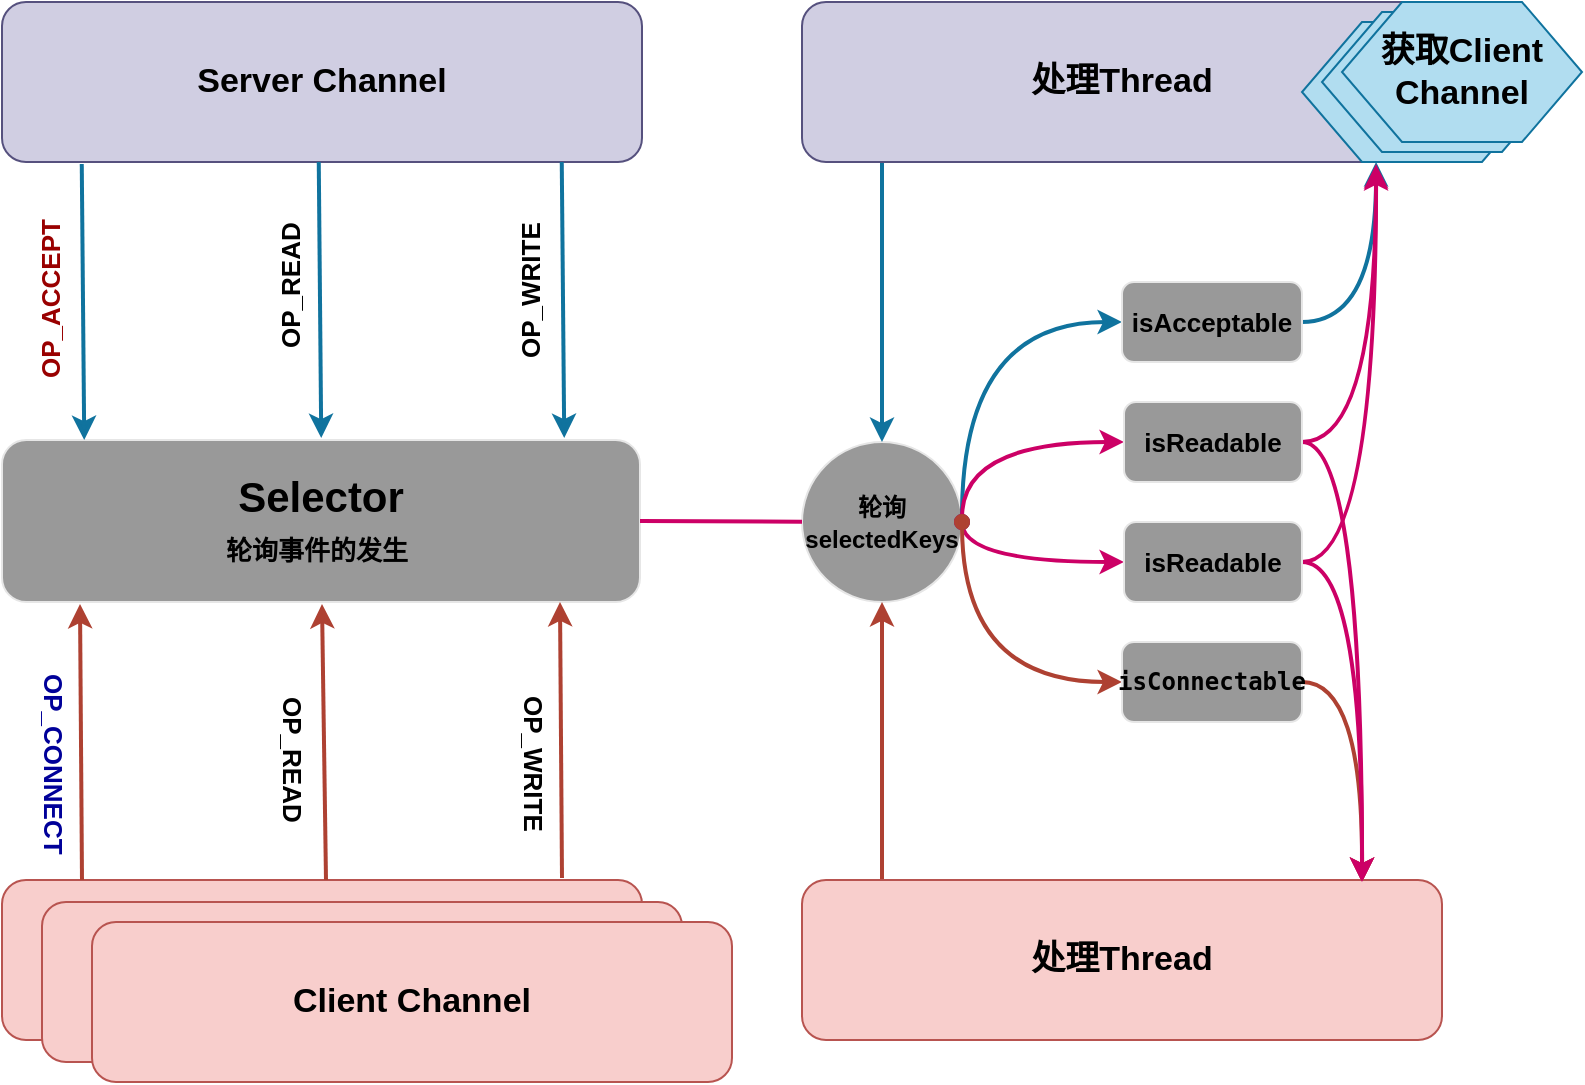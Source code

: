 <mxfile version="12.2.9" type="github" pages="1">
  <diagram id="OdHOOhYmZbZpa80g2KKO" name="Page-1">
    <mxGraphModel dx="1391" dy="641" grid="1" gridSize="10" guides="1" tooltips="1" connect="1" arrows="1" fold="1" page="1" pageScale="1" pageWidth="827" pageHeight="1169" math="0" shadow="0">
      <root>
        <mxCell id="0"/>
        <mxCell id="1" parent="0"/>
        <mxCell id="CJHnajEqTu75ODsMof4P-1" value="&lt;span style=&quot;font-size: 17px&quot;&gt;&lt;b&gt;Server&amp;nbsp;Channel&lt;br&gt;&lt;/b&gt;&lt;/span&gt;" style="rounded=1;whiteSpace=wrap;html=1;fillColor=#d0cee2;strokeColor=#56517e;" vertex="1" parent="1">
          <mxGeometry x="20" y="20" width="320" height="80" as="geometry"/>
        </mxCell>
        <mxCell id="CJHnajEqTu75ODsMof4P-2" value="OP_ACCEPT" style="text;html=1;fontSize=13;fontStyle=1;horizontal=0;fontColor=#990000;" vertex="1" parent="1">
          <mxGeometry x="30" y="180" width="150" height="30" as="geometry"/>
        </mxCell>
        <mxCell id="CJHnajEqTu75ODsMof4P-3" value="&lt;b&gt;&lt;font style=&quot;font-size: 21px&quot;&gt;Selector&lt;br&gt;&lt;br&gt;&lt;/font&gt;&lt;/b&gt;" style="rounded=1;whiteSpace=wrap;html=1;strokeColor=#E6E6E6;fillColor=#999999;fontSize=13;" vertex="1" parent="1">
          <mxGeometry x="20" y="239" width="319" height="81" as="geometry"/>
        </mxCell>
        <mxCell id="CJHnajEqTu75ODsMof4P-4" value="轮询事件的发生" style="text;html=1;fontSize=13;fontStyle=1" vertex="1" parent="1">
          <mxGeometry x="130" y="279.5" width="100" height="30" as="geometry"/>
        </mxCell>
        <mxCell id="CJHnajEqTu75ODsMof4P-5" value="" style="endArrow=classic;html=1;strokeColor=#10739e;strokeWidth=2;fontSize=13;exitX=0.034;exitY=1;exitDx=0;exitDy=0;exitPerimeter=0;entryX=0.038;entryY=-0.012;entryDx=0;entryDy=0;entryPerimeter=0;fillColor=#b1ddf0;" edge="1" parent="1">
          <mxGeometry width="50" height="50" relative="1" as="geometry">
            <mxPoint x="59.88" y="101" as="sourcePoint"/>
            <mxPoint x="61.122" y="239.028" as="targetPoint"/>
          </mxGeometry>
        </mxCell>
        <mxCell id="CJHnajEqTu75ODsMof4P-6" value="" style="endArrow=classic;html=1;strokeColor=#10739e;strokeWidth=2;fontSize=13;exitX=0.034;exitY=1;exitDx=0;exitDy=0;exitPerimeter=0;entryX=0.038;entryY=-0.012;entryDx=0;entryDy=0;entryPerimeter=0;fillColor=#b1ddf0;" edge="1" parent="1">
          <mxGeometry width="50" height="50" relative="1" as="geometry">
            <mxPoint x="178.38" y="100" as="sourcePoint"/>
            <mxPoint x="179.622" y="238.028" as="targetPoint"/>
          </mxGeometry>
        </mxCell>
        <mxCell id="CJHnajEqTu75ODsMof4P-7" value="" style="endArrow=classic;html=1;strokeColor=#10739e;strokeWidth=2;fontSize=13;exitX=0.034;exitY=1;exitDx=0;exitDy=0;exitPerimeter=0;entryX=0.038;entryY=-0.012;entryDx=0;entryDy=0;entryPerimeter=0;fillColor=#b1ddf0;" edge="1" parent="1">
          <mxGeometry width="50" height="50" relative="1" as="geometry">
            <mxPoint x="299.88" y="100" as="sourcePoint"/>
            <mxPoint x="301.122" y="238.028" as="targetPoint"/>
          </mxGeometry>
        </mxCell>
        <mxCell id="CJHnajEqTu75ODsMof4P-8" value="OP_READ" style="text;html=1;fontSize=13;fontStyle=1;horizontal=0;" vertex="1" parent="1">
          <mxGeometry x="150" y="165" width="150" height="30" as="geometry"/>
        </mxCell>
        <mxCell id="CJHnajEqTu75ODsMof4P-9" value="OP_WRITE" style="text;html=1;fontSize=13;fontStyle=1;horizontal=0;" vertex="1" parent="1">
          <mxGeometry x="270" y="170" width="150" height="30" as="geometry"/>
        </mxCell>
        <mxCell id="CJHnajEqTu75ODsMof4P-10" style="edgeStyle=orthogonalEdgeStyle;curved=1;rounded=0;orthogonalLoop=1;jettySize=auto;html=1;entryX=0;entryY=0.5;entryDx=0;entryDy=0;startArrow=none;startFill=0;endArrow=classic;endFill=1;strokeColor=#CC0066;strokeWidth=2;fontSize=13;fontColor=#990000;" edge="1" parent="1" target="CJHnajEqTu75ODsMof4P-36">
          <mxGeometry relative="1" as="geometry">
            <mxPoint x="500" y="280" as="sourcePoint"/>
            <Array as="points">
              <mxPoint x="500" y="300"/>
            </Array>
          </mxGeometry>
        </mxCell>
        <mxCell id="CJHnajEqTu75ODsMof4P-11" value="&lt;span style=&quot;text-align: left&quot;&gt;&lt;b&gt;&lt;font style=&quot;font-size: 12px&quot;&gt;轮询&lt;br&gt;selectedKeys&lt;/font&gt;&lt;/b&gt;&lt;/span&gt;" style="ellipse;whiteSpace=wrap;html=1;aspect=fixed;strokeColor=#E6E6E6;fillColor=#999999;fontSize=13;" vertex="1" parent="1">
          <mxGeometry x="420" y="240" width="80" height="80" as="geometry"/>
        </mxCell>
        <mxCell id="CJHnajEqTu75ODsMof4P-12" value="" style="endArrow=none;html=1;strokeColor=#CC0066;strokeWidth=2;fontSize=13;exitX=1;exitY=0.5;exitDx=0;exitDy=0;" edge="1" parent="1" source="CJHnajEqTu75ODsMof4P-3" target="CJHnajEqTu75ODsMof4P-11">
          <mxGeometry width="50" height="50" relative="1" as="geometry">
            <mxPoint x="380" y="290" as="sourcePoint"/>
            <mxPoint x="430" y="240" as="targetPoint"/>
          </mxGeometry>
        </mxCell>
        <mxCell id="CJHnajEqTu75ODsMof4P-13" style="edgeStyle=orthogonalEdgeStyle;curved=1;rounded=0;orthogonalLoop=1;jettySize=auto;html=1;exitX=0;exitY=0.5;exitDx=0;exitDy=0;entryX=1;entryY=0.5;entryDx=0;entryDy=0;startArrow=classic;startFill=1;endArrow=oval;endFill=1;strokeColor=#10739e;strokeWidth=2;fontSize=13;fillColor=#b1ddf0;" edge="1" parent="1" source="CJHnajEqTu75ODsMof4P-15" target="CJHnajEqTu75ODsMof4P-11">
          <mxGeometry relative="1" as="geometry">
            <Array as="points">
              <mxPoint x="500" y="180"/>
            </Array>
          </mxGeometry>
        </mxCell>
        <mxCell id="CJHnajEqTu75ODsMof4P-14" style="edgeStyle=orthogonalEdgeStyle;curved=1;rounded=0;orthogonalLoop=1;jettySize=auto;html=1;exitX=1;exitY=0.5;exitDx=0;exitDy=0;startArrow=none;startFill=0;endArrow=classic;endFill=1;strokeColor=#10739e;strokeWidth=2;fontSize=13;entryX=0.897;entryY=1;entryDx=0;entryDy=0;entryPerimeter=0;fillColor=#b1ddf0;" edge="1" parent="1" source="CJHnajEqTu75ODsMof4P-15" target="CJHnajEqTu75ODsMof4P-25">
          <mxGeometry relative="1" as="geometry">
            <mxPoint x="710" y="100" as="targetPoint"/>
            <Array as="points">
              <mxPoint x="707" y="180"/>
            </Array>
          </mxGeometry>
        </mxCell>
        <mxCell id="CJHnajEqTu75ODsMof4P-15" value="&lt;b&gt;isAcceptable&lt;/b&gt;" style="rounded=1;whiteSpace=wrap;html=1;strokeColor=#E6E6E6;fillColor=#999999;fontSize=13;" vertex="1" parent="1">
          <mxGeometry x="580" y="160" width="90" height="40" as="geometry"/>
        </mxCell>
        <mxCell id="CJHnajEqTu75ODsMof4P-16" style="edgeStyle=orthogonalEdgeStyle;curved=1;rounded=0;orthogonalLoop=1;jettySize=auto;html=1;exitX=0;exitY=0.5;exitDx=0;exitDy=0;startArrow=classic;startFill=1;endArrow=oval;endFill=1;strokeColor=#CC0066;strokeWidth=2;fontSize=13;" edge="1" parent="1" source="CJHnajEqTu75ODsMof4P-19">
          <mxGeometry relative="1" as="geometry">
            <mxPoint x="500" y="280" as="targetPoint"/>
          </mxGeometry>
        </mxCell>
        <mxCell id="CJHnajEqTu75ODsMof4P-17" style="edgeStyle=orthogonalEdgeStyle;curved=1;rounded=0;orthogonalLoop=1;jettySize=auto;html=1;exitX=1;exitY=0.5;exitDx=0;exitDy=0;startArrow=none;startFill=0;endArrow=classic;endFill=1;strokeColor=#CC0066;strokeWidth=2;fontSize=13;entryX=0.897;entryY=1.013;entryDx=0;entryDy=0;entryPerimeter=0;" edge="1" parent="1" source="CJHnajEqTu75ODsMof4P-19" target="CJHnajEqTu75ODsMof4P-25">
          <mxGeometry relative="1" as="geometry">
            <mxPoint x="710" y="110" as="targetPoint"/>
            <Array as="points">
              <mxPoint x="707" y="240"/>
            </Array>
          </mxGeometry>
        </mxCell>
        <mxCell id="CJHnajEqTu75ODsMof4P-18" style="edgeStyle=orthogonalEdgeStyle;curved=1;rounded=0;orthogonalLoop=1;jettySize=auto;html=1;exitX=1;exitY=0.5;exitDx=0;exitDy=0;entryX=0.875;entryY=0.013;entryDx=0;entryDy=0;entryPerimeter=0;startArrow=none;startFill=0;endArrow=classic;endFill=1;strokeColor=#CC0066;strokeWidth=2;fontSize=13;fontColor=#990000;" edge="1" parent="1" source="CJHnajEqTu75ODsMof4P-19" target="CJHnajEqTu75ODsMof4P-34">
          <mxGeometry relative="1" as="geometry">
            <Array as="points">
              <mxPoint x="700" y="240"/>
            </Array>
          </mxGeometry>
        </mxCell>
        <mxCell id="CJHnajEqTu75ODsMof4P-19" value="&lt;b&gt;isReadable&lt;/b&gt;" style="rounded=1;whiteSpace=wrap;html=1;strokeColor=#E6E6E6;fillColor=#999999;fontSize=13;" vertex="1" parent="1">
          <mxGeometry x="581" y="220" width="89" height="40" as="geometry"/>
        </mxCell>
        <mxCell id="CJHnajEqTu75ODsMof4P-20" style="edgeStyle=orthogonalEdgeStyle;curved=1;rounded=0;orthogonalLoop=1;jettySize=auto;html=1;exitX=0;exitY=0.5;exitDx=0;exitDy=0;startArrow=classic;startFill=1;endArrow=oval;endFill=1;strokeColor=#ae4132;strokeWidth=2;fontSize=13;fillColor=#fad9d5;" edge="1" parent="1" source="CJHnajEqTu75ODsMof4P-23">
          <mxGeometry relative="1" as="geometry">
            <mxPoint x="500" y="280" as="targetPoint"/>
          </mxGeometry>
        </mxCell>
        <mxCell id="CJHnajEqTu75ODsMof4P-21" style="edgeStyle=orthogonalEdgeStyle;curved=1;rounded=0;orthogonalLoop=1;jettySize=auto;html=1;exitX=1;exitY=0.5;exitDx=0;exitDy=0;startArrow=none;startFill=0;endArrow=classic;endFill=1;strokeColor=#CC0066;strokeWidth=2;fontSize=13;entryX=0.897;entryY=1.025;entryDx=0;entryDy=0;entryPerimeter=0;" edge="1" parent="1" source="CJHnajEqTu75ODsMof4P-36" target="CJHnajEqTu75ODsMof4P-25">
          <mxGeometry relative="1" as="geometry">
            <mxPoint x="710" y="100" as="targetPoint"/>
            <Array as="points">
              <mxPoint x="707" y="300"/>
            </Array>
          </mxGeometry>
        </mxCell>
        <mxCell id="CJHnajEqTu75ODsMof4P-22" style="edgeStyle=orthogonalEdgeStyle;curved=1;rounded=0;orthogonalLoop=1;jettySize=auto;html=1;exitX=1;exitY=0.5;exitDx=0;exitDy=0;startArrow=none;startFill=0;endArrow=classic;endFill=1;strokeColor=#ae4132;strokeWidth=2;fontSize=13;fontColor=#990000;fillColor=#fad9d5;" edge="1" parent="1" source="CJHnajEqTu75ODsMof4P-23">
          <mxGeometry relative="1" as="geometry">
            <mxPoint x="700" y="460" as="targetPoint"/>
          </mxGeometry>
        </mxCell>
        <mxCell id="CJHnajEqTu75ODsMof4P-23" value="&lt;pre class=&quot;prettyprint&quot; style=&quot;margin-top: 0px ; margin-bottom: 0px ; padding: 0px ; white-space: pre-wrap ; overflow-wrap: break-word ; font-size: 12px ; text-align: left&quot;&gt;isConnectable&lt;/pre&gt;" style="rounded=1;whiteSpace=wrap;html=1;strokeColor=#E6E6E6;fillColor=#999999;fontSize=13;fontStyle=1" vertex="1" parent="1">
          <mxGeometry x="580" y="340" width="90" height="40" as="geometry"/>
        </mxCell>
        <mxCell id="CJHnajEqTu75ODsMof4P-24" style="edgeStyle=orthogonalEdgeStyle;curved=1;rounded=0;orthogonalLoop=1;jettySize=auto;html=1;exitX=0.125;exitY=1;exitDx=0;exitDy=0;entryX=0.5;entryY=0;entryDx=0;entryDy=0;startArrow=none;startFill=0;endArrow=classic;endFill=1;strokeColor=#10739e;strokeWidth=2;fontSize=13;fontColor=#990000;exitPerimeter=0;fillColor=#b1ddf0;" edge="1" parent="1" source="CJHnajEqTu75ODsMof4P-25" target="CJHnajEqTu75ODsMof4P-11">
          <mxGeometry relative="1" as="geometry"/>
        </mxCell>
        <mxCell id="CJHnajEqTu75ODsMof4P-25" value="&lt;span style=&quot;font-size: 17px&quot;&gt;&lt;b&gt;处理Thread&lt;br&gt;&lt;/b&gt;&lt;/span&gt;" style="rounded=1;whiteSpace=wrap;html=1;fillColor=#d0cee2;strokeColor=#56517e;" vertex="1" parent="1">
          <mxGeometry x="420" y="20" width="320" height="80" as="geometry"/>
        </mxCell>
        <mxCell id="CJHnajEqTu75ODsMof4P-26" value="&lt;span style=&quot;font-size: 17px&quot;&gt;&lt;b&gt;Client Channel&lt;br&gt;&lt;/b&gt;&lt;/span&gt;" style="rounded=1;whiteSpace=wrap;html=1;fillColor=#f8cecc;strokeColor=#b85450;rotation=0;" vertex="1" parent="1">
          <mxGeometry x="20" y="459" width="320" height="80" as="geometry"/>
        </mxCell>
        <mxCell id="CJHnajEqTu75ODsMof4P-27" value="OP_CONNECT" style="text;html=1;fontSize=13;fontStyle=1;horizontal=0;rotation=-180;fontColor=#000099;" vertex="1" parent="1">
          <mxGeometry x="20" y="354" width="40" height="30" as="geometry"/>
        </mxCell>
        <mxCell id="CJHnajEqTu75ODsMof4P-28" value="" style="endArrow=classic;html=1;strokeColor=#ae4132;strokeWidth=2;fontSize=13;exitX=0.034;exitY=1;exitDx=0;exitDy=0;exitPerimeter=0;entryX=0.038;entryY=-0.012;entryDx=0;entryDy=0;entryPerimeter=0;fillColor=#fad9d5;" edge="1" parent="1">
          <mxGeometry width="50" height="50" relative="1" as="geometry">
            <mxPoint x="300" y="458" as="sourcePoint"/>
            <mxPoint x="299" y="320" as="targetPoint"/>
          </mxGeometry>
        </mxCell>
        <mxCell id="CJHnajEqTu75ODsMof4P-29" value="" style="endArrow=classic;html=1;strokeColor=#ae4132;strokeWidth=2;fontSize=13;exitX=0.034;exitY=1;exitDx=0;exitDy=0;exitPerimeter=0;entryX=0.038;entryY=-0.012;entryDx=0;entryDy=0;entryPerimeter=0;fillColor=#fad9d5;" edge="1" parent="1">
          <mxGeometry width="50" height="50" relative="1" as="geometry">
            <mxPoint x="182" y="459" as="sourcePoint"/>
            <mxPoint x="180" y="321" as="targetPoint"/>
          </mxGeometry>
        </mxCell>
        <mxCell id="CJHnajEqTu75ODsMof4P-30" value="" style="endArrow=classic;html=1;strokeColor=#ae4132;strokeWidth=2;fontSize=13;exitX=0.034;exitY=1;exitDx=0;exitDy=0;exitPerimeter=0;entryX=0.038;entryY=-0.012;entryDx=0;entryDy=0;entryPerimeter=0;fillColor=#fad9d5;" edge="1" parent="1">
          <mxGeometry width="50" height="50" relative="1" as="geometry">
            <mxPoint x="60" y="459" as="sourcePoint"/>
            <mxPoint x="59" y="321" as="targetPoint"/>
          </mxGeometry>
        </mxCell>
        <mxCell id="CJHnajEqTu75ODsMof4P-31" value="OP_READ" style="text;html=1;fontSize=13;fontStyle=1;horizontal=0;rotation=-180;" vertex="1" parent="1">
          <mxGeometry x="29.5" y="365" width="150" height="30" as="geometry"/>
        </mxCell>
        <mxCell id="CJHnajEqTu75ODsMof4P-32" value="OP_WRITE" style="text;html=1;fontSize=13;fontStyle=1;horizontal=0;rotation=-180;" vertex="1" parent="1">
          <mxGeometry x="150" y="365" width="150" height="30" as="geometry"/>
        </mxCell>
        <mxCell id="CJHnajEqTu75ODsMof4P-33" style="edgeStyle=orthogonalEdgeStyle;curved=1;rounded=0;orthogonalLoop=1;jettySize=auto;html=1;exitX=0.125;exitY=0;exitDx=0;exitDy=0;entryX=0.5;entryY=1;entryDx=0;entryDy=0;startArrow=none;startFill=0;endArrow=classic;endFill=1;strokeColor=#ae4132;strokeWidth=2;fontSize=13;fontColor=#990000;exitPerimeter=0;fillColor=#fad9d5;" edge="1" parent="1" source="CJHnajEqTu75ODsMof4P-34" target="CJHnajEqTu75ODsMof4P-11">
          <mxGeometry relative="1" as="geometry"/>
        </mxCell>
        <mxCell id="CJHnajEqTu75ODsMof4P-34" value="&lt;span style=&quot;font-size: 17px&quot;&gt;&lt;b&gt;处理Thread&lt;br&gt;&lt;/b&gt;&lt;/span&gt;" style="rounded=1;whiteSpace=wrap;html=1;fillColor=#f8cecc;strokeColor=#b85450;" vertex="1" parent="1">
          <mxGeometry x="420" y="459" width="320" height="80" as="geometry"/>
        </mxCell>
        <mxCell id="CJHnajEqTu75ODsMof4P-35" style="edgeStyle=orthogonalEdgeStyle;curved=1;rounded=0;orthogonalLoop=1;jettySize=auto;html=1;exitX=1;exitY=0.5;exitDx=0;exitDy=0;startArrow=none;startFill=0;endArrow=classic;endFill=1;strokeColor=#CC0066;strokeWidth=2;fontSize=13;fontColor=#990000;" edge="1" parent="1" source="CJHnajEqTu75ODsMof4P-36">
          <mxGeometry relative="1" as="geometry">
            <mxPoint x="700" y="460" as="targetPoint"/>
          </mxGeometry>
        </mxCell>
        <mxCell id="CJHnajEqTu75ODsMof4P-36" value="&lt;b&gt;isReadable&lt;/b&gt;" style="rounded=1;whiteSpace=wrap;html=1;strokeColor=#E6E6E6;fillColor=#999999;fontSize=13;" vertex="1" parent="1">
          <mxGeometry x="581" y="280" width="89" height="40" as="geometry"/>
        </mxCell>
        <mxCell id="CJHnajEqTu75ODsMof4P-37" value="" style="shape=hexagon;perimeter=hexagonPerimeter2;whiteSpace=wrap;html=1;strokeColor=#10739e;fillColor=#b1ddf0;fontSize=13;" vertex="1" parent="1">
          <mxGeometry x="670" y="30" width="120" height="70" as="geometry"/>
        </mxCell>
        <mxCell id="CJHnajEqTu75ODsMof4P-38" value="&lt;span style=&quot;font-size: 17px&quot;&gt;&lt;b&gt;Client Channel&lt;br&gt;&lt;/b&gt;&lt;/span&gt;" style="rounded=1;whiteSpace=wrap;html=1;fillColor=#f8cecc;strokeColor=#b85450;rotation=0;" vertex="1" parent="1">
          <mxGeometry x="40" y="470" width="320" height="80" as="geometry"/>
        </mxCell>
        <mxCell id="CJHnajEqTu75ODsMof4P-39" value="&lt;span style=&quot;font-size: 17px&quot;&gt;&lt;b&gt;Client Channel&lt;br&gt;&lt;/b&gt;&lt;/span&gt;" style="rounded=1;whiteSpace=wrap;html=1;fillColor=#f8cecc;strokeColor=#b85450;rotation=0;" vertex="1" parent="1">
          <mxGeometry x="65" y="480" width="320" height="80" as="geometry"/>
        </mxCell>
        <mxCell id="CJHnajEqTu75ODsMof4P-40" value="" style="shape=hexagon;perimeter=hexagonPerimeter2;whiteSpace=wrap;html=1;strokeColor=#10739e;fillColor=#b1ddf0;fontSize=13;" vertex="1" parent="1">
          <mxGeometry x="680" y="25" width="120" height="70" as="geometry"/>
        </mxCell>
        <mxCell id="CJHnajEqTu75ODsMof4P-41" value="&lt;b style=&quot;color: rgb(0 , 0 , 0) ; font-size: 17px ; white-space: normal&quot;&gt;获取Client Channel&lt;/b&gt;" style="shape=hexagon;perimeter=hexagonPerimeter2;whiteSpace=wrap;html=1;strokeColor=#10739e;fillColor=#b1ddf0;fontSize=13;" vertex="1" parent="1">
          <mxGeometry x="690" y="20" width="120" height="70" as="geometry"/>
        </mxCell>
      </root>
    </mxGraphModel>
  </diagram>
</mxfile>
